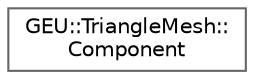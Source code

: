 digraph "Gráfico de jerarquía de clases"
{
 // LATEX_PDF_SIZE
  bgcolor="transparent";
  edge [fontname=Helvetica,fontsize=10,labelfontname=Helvetica,labelfontsize=10];
  node [fontname=Helvetica,fontsize=10,shape=box,height=0.2,width=0.4];
  rankdir="LR";
  Node0 [id="Node000000",label="GEU::TriangleMesh::\lComponent",height=0.2,width=0.4,color="grey40", fillcolor="white", style="filled",URL="$d7/d04/struct_g_e_u_1_1_triangle_mesh_1_1_component.html",tooltip=" "];
}
